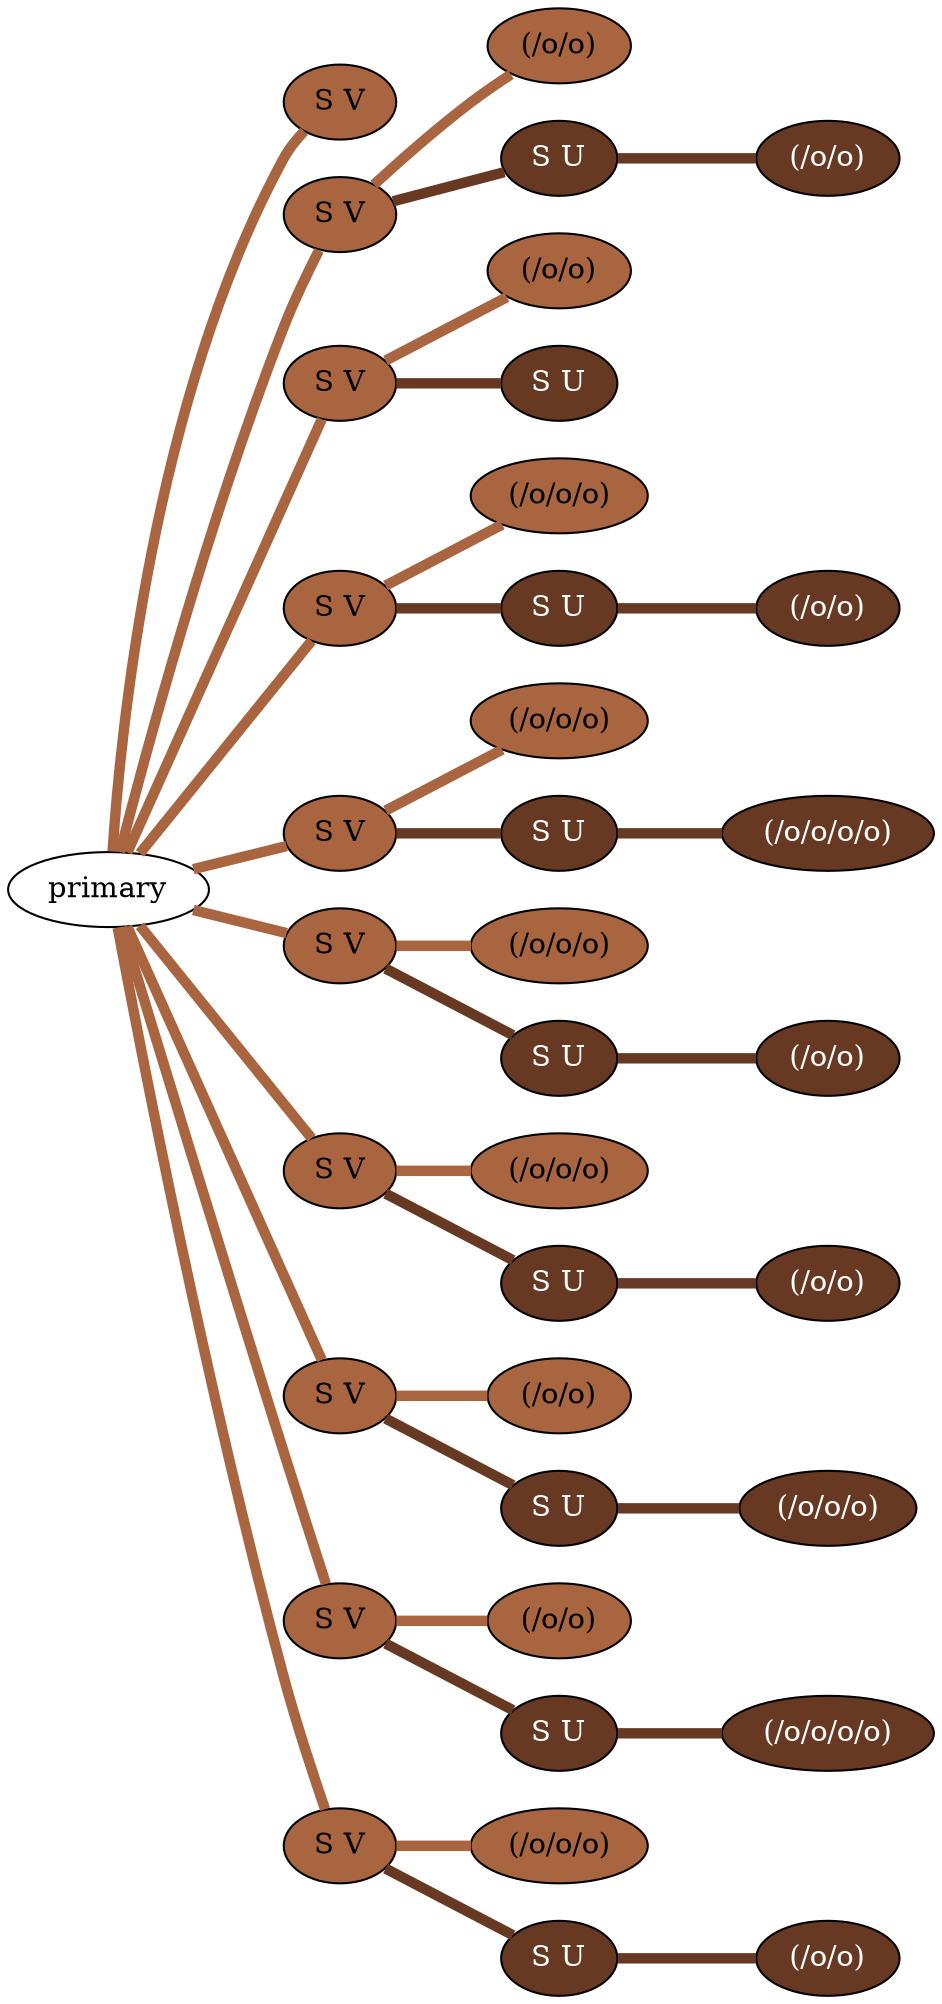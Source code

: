 graph {
 graph [rankdir=LR]
"1" [qtype="pendant_node", pendant_colors="#A86540", pendant_ply="S", pendant_attach="V", pendant_length="26.0", label="S V", style=filled, fillcolor="#A86540", fontcolor="#000000"]
"primary" -- "1" [qtype="pendant_link",penwidth=5,color="#A86540"]
"2" [qtype="pendant_node", pendant_colors="#A86540", pendant_ply="S", pendant_attach="V", pendant_length="24.0", label="S V", style=filled, fillcolor="#A86540", fontcolor="#000000"]
"primary" -- "2" [qtype="pendant_link",penwidth=5,color="#A86540"]
"2:0" [qtype="knot_node", knot_value="2", knot_type="L", knot_position="8.5", knot_spin="S", label="(/o/o)", style=filled, fillcolor="#A86540" , fontcolor="#000000"]
"2" -- "2:0" [qtype="knot_link",penwidth=5,color="#A86540"]
"2s1" [qtype="pendant_node", pendant_colors="#673923", pendant_ply="S", pendant_attach="U", pendant_length="24.0", label="S U", style=filled, fillcolor="#673923", fontcolor="#ffffff"]
"2" -- "2s1" [qtype="pendant_link",penwidth=5,color="#673923"]
"2s1:0" [qtype="knot_node", knot_value="2", knot_type="L", knot_position="9.0", knot_spin="S", label="(/o/o)", style=filled, fillcolor="#673923" , fontcolor="#ffffff"]
"2s1" -- "2s1:0" [qtype="knot_link",penwidth=5,color="#673923"]
"3" [qtype="pendant_node", pendant_colors="#A86540", pendant_ply="S", pendant_attach="V", pendant_length="23.0", label="S V", style=filled, fillcolor="#A86540", fontcolor="#000000"]
"primary" -- "3" [qtype="pendant_link",penwidth=5,color="#A86540"]
"3:0" [qtype="knot_node", knot_value="2", knot_type="L", knot_position="8.5", knot_spin="S", label="(/o/o)", style=filled, fillcolor="#A86540" , fontcolor="#000000"]
"3" -- "3:0" [qtype="knot_link",penwidth=5,color="#A86540"]
"3s1" [qtype="pendant_node", pendant_colors="#673923", pendant_ply="S", pendant_attach="U", pendant_length="27.0", label="S U", style=filled, fillcolor="#673923", fontcolor="#ffffff"]
"3" -- "3s1" [qtype="pendant_link",penwidth=5,color="#673923"]
"4" [qtype="pendant_node", pendant_colors="#A86540", pendant_ply="S", pendant_attach="V", pendant_length="21.0", label="S V", style=filled, fillcolor="#A86540", fontcolor="#000000"]
"primary" -- "4" [qtype="pendant_link",penwidth=5,color="#A86540"]
"4:0" [qtype="knot_node", knot_value="3", knot_type="L", knot_position="8.0", knot_spin="S", label="(/o/o/o)", style=filled, fillcolor="#A86540" , fontcolor="#000000"]
"4" -- "4:0" [qtype="knot_link",penwidth=5,color="#A86540"]
"4s1" [qtype="pendant_node", pendant_colors="#673923", pendant_ply="S", pendant_attach="U", pendant_length="24.0", label="S U", style=filled, fillcolor="#673923", fontcolor="#ffffff"]
"4" -- "4s1" [qtype="pendant_link",penwidth=5,color="#673923"]
"4s1:0" [qtype="knot_node", knot_value="2", knot_type="L", knot_position="8.0", knot_spin="S", label="(/o/o)", style=filled, fillcolor="#673923" , fontcolor="#ffffff"]
"4s1" -- "4s1:0" [qtype="knot_link",penwidth=5,color="#673923"]
"5" [qtype="pendant_node", pendant_colors="#A86540", pendant_ply="S", pendant_attach="V", pendant_length="23.0", label="S V", style=filled, fillcolor="#A86540", fontcolor="#000000"]
"primary" -- "5" [qtype="pendant_link",penwidth=5,color="#A86540"]
"5:0" [qtype="knot_node", knot_value="3", knot_type="L", knot_position="8.0", knot_spin="S", label="(/o/o/o)", style=filled, fillcolor="#A86540" , fontcolor="#000000"]
"5" -- "5:0" [qtype="knot_link",penwidth=5,color="#A86540"]
"5s1" [qtype="pendant_node", pendant_colors="#673923", pendant_ply="S", pendant_attach="U", pendant_length="22.5", label="S U", style=filled, fillcolor="#673923", fontcolor="#ffffff"]
"5" -- "5s1" [qtype="pendant_link",penwidth=5,color="#673923"]
"5s1:0" [qtype="knot_node", knot_value="4", knot_type="L", knot_position="7.5", knot_spin="S", label="(/o/o/o/o)", style=filled, fillcolor="#673923" , fontcolor="#ffffff"]
"5s1" -- "5s1:0" [qtype="knot_link",penwidth=5,color="#673923"]
"6" [qtype="pendant_node", pendant_colors="#A86540", pendant_ply="S", pendant_attach="V", pendant_length="23.0", label="S V", style=filled, fillcolor="#A86540", fontcolor="#000000"]
"primary" -- "6" [qtype="pendant_link",penwidth=5,color="#A86540"]
"6:0" [qtype="knot_node", knot_value="3", knot_type="L", knot_position="7.5", knot_spin="S", label="(/o/o/o)", style=filled, fillcolor="#A86540" , fontcolor="#000000"]
"6" -- "6:0" [qtype="knot_link",penwidth=5,color="#A86540"]
"6s1" [qtype="pendant_node", pendant_colors="#673923", pendant_ply="S", pendant_attach="U", pendant_length="24.0", label="S U", style=filled, fillcolor="#673923", fontcolor="#ffffff"]
"6" -- "6s1" [qtype="pendant_link",penwidth=5,color="#673923"]
"6s1:0" [qtype="knot_node", knot_value="2", knot_type="L", knot_position="7.5", knot_spin="S", label="(/o/o)", style=filled, fillcolor="#673923" , fontcolor="#ffffff"]
"6s1" -- "6s1:0" [qtype="knot_link",penwidth=5,color="#673923"]
"7" [qtype="pendant_node", pendant_colors="#A86540", pendant_ply="S", pendant_attach="V", pendant_length="23.0", label="S V", style=filled, fillcolor="#A86540", fontcolor="#000000"]
"primary" -- "7" [qtype="pendant_link",penwidth=5,color="#A86540"]
"7:0" [qtype="knot_node", knot_value="3", knot_type="L", knot_position="7.5", knot_spin="S", label="(/o/o/o)", style=filled, fillcolor="#A86540" , fontcolor="#000000"]
"7" -- "7:0" [qtype="knot_link",penwidth=5,color="#A86540"]
"7s1" [qtype="pendant_node", pendant_colors="#673923", pendant_ply="S", pendant_attach="U", pendant_length="24.0", label="S U", style=filled, fillcolor="#673923", fontcolor="#ffffff"]
"7" -- "7s1" [qtype="pendant_link",penwidth=5,color="#673923"]
"7s1:0" [qtype="knot_node", knot_value="2", knot_type="L", knot_position="6.5", knot_spin="S", label="(/o/o)", style=filled, fillcolor="#673923" , fontcolor="#ffffff"]
"7s1" -- "7s1:0" [qtype="knot_link",penwidth=5,color="#673923"]
"8" [qtype="pendant_node", pendant_colors="#A86540", pendant_ply="S", pendant_attach="V", pendant_length="24.5", label="S V", style=filled, fillcolor="#A86540", fontcolor="#000000"]
"primary" -- "8" [qtype="pendant_link",penwidth=5,color="#A86540"]
"8:0" [qtype="knot_node", knot_value="2", knot_type="L", knot_position="7.0", knot_spin="S", label="(/o/o)", style=filled, fillcolor="#A86540" , fontcolor="#000000"]
"8" -- "8:0" [qtype="knot_link",penwidth=5,color="#A86540"]
"8s1" [qtype="pendant_node", pendant_colors="#673923", pendant_ply="S", pendant_attach="U", pendant_length="24.0", label="S U", style=filled, fillcolor="#673923", fontcolor="#ffffff"]
"8" -- "8s1" [qtype="pendant_link",penwidth=5,color="#673923"]
"8s1:0" [qtype="knot_node", knot_value="3", knot_type="L", knot_position="7.5", knot_spin="S", label="(/o/o/o)", style=filled, fillcolor="#673923" , fontcolor="#ffffff"]
"8s1" -- "8s1:0" [qtype="knot_link",penwidth=5,color="#673923"]
"9" [qtype="pendant_node", pendant_colors="#A86540", pendant_ply="S", pendant_attach="V", pendant_length="24.0", label="S V", style=filled, fillcolor="#A86540", fontcolor="#000000"]
"primary" -- "9" [qtype="pendant_link",penwidth=5,color="#A86540"]
"9:0" [qtype="knot_node", knot_value="2", knot_type="L", knot_position="6.5", knot_spin="S", label="(/o/o)", style=filled, fillcolor="#A86540" , fontcolor="#000000"]
"9" -- "9:0" [qtype="knot_link",penwidth=5,color="#A86540"]
"9s1" [qtype="pendant_node", pendant_colors="#673923", pendant_ply="S", pendant_attach="U", pendant_length="22.0", label="S U", style=filled, fillcolor="#673923", fontcolor="#ffffff"]
"9" -- "9s1" [qtype="pendant_link",penwidth=5,color="#673923"]
"9s1:0" [qtype="knot_node", knot_value="4", knot_type="L", knot_position="5.5", knot_spin="S", label="(/o/o/o/o)", style=filled, fillcolor="#673923" , fontcolor="#ffffff"]
"9s1" -- "9s1:0" [qtype="knot_link",penwidth=5,color="#673923"]
"10" [qtype="pendant_node", pendant_colors="#A86540", pendant_ply="S", pendant_attach="V", pendant_length="22.5", label="S V", style=filled, fillcolor="#A86540", fontcolor="#000000"]
"primary" -- "10" [qtype="pendant_link",penwidth=5,color="#A86540"]
"10:0" [qtype="knot_node", knot_value="3", knot_type="L", knot_position="6.0", knot_spin="S", label="(/o/o/o)", style=filled, fillcolor="#A86540" , fontcolor="#000000"]
"10" -- "10:0" [qtype="knot_link",penwidth=5,color="#A86540"]
"10s1" [qtype="pendant_node", pendant_colors="#673923", pendant_ply="S", pendant_attach="U", pendant_length="24.0", label="S U", style=filled, fillcolor="#673923", fontcolor="#ffffff"]
"10" -- "10s1" [qtype="pendant_link",penwidth=5,color="#673923"]
"10s1:0" [qtype="knot_node", knot_value="2", knot_type="L", knot_position="6.0", knot_spin="S", label="(/o/o)", style=filled, fillcolor="#673923" , fontcolor="#ffffff"]
"10s1" -- "10s1:0" [qtype="knot_link",penwidth=5,color="#673923"]
}
